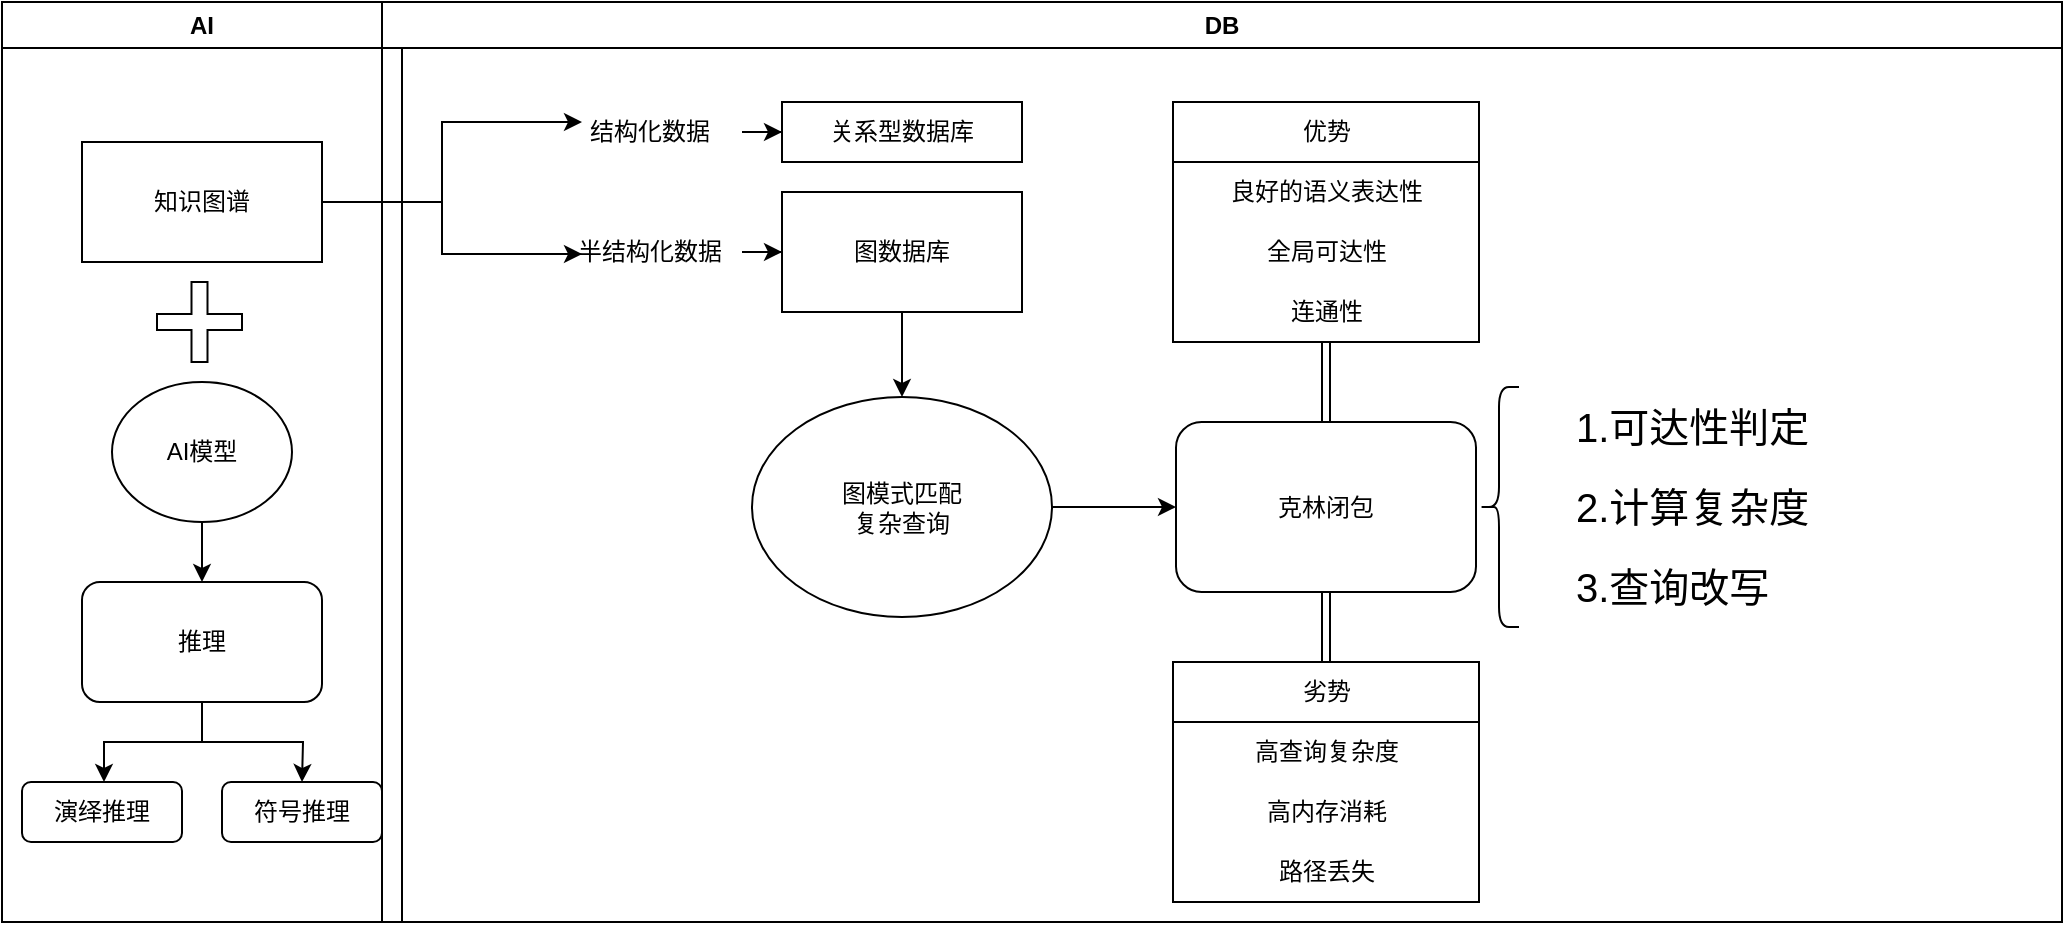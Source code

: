 <mxfile version="26.0.16">
  <diagram name="第 1 页" id="YGkIGhc8p6K3rBfSbEaT">
    <mxGraphModel dx="1434" dy="746" grid="1" gridSize="10" guides="1" tooltips="1" connect="1" arrows="1" fold="1" page="1" pageScale="1" pageWidth="827" pageHeight="1169" math="0" shadow="0">
      <root>
        <mxCell id="0" />
        <mxCell id="1" parent="0" />
        <mxCell id="_HnQ62RtuMs_b8dpjfm0-1" value="AI" style="swimlane;whiteSpace=wrap;html=1;" vertex="1" parent="1">
          <mxGeometry x="80" y="150" width="200" height="460" as="geometry" />
        </mxCell>
        <mxCell id="_HnQ62RtuMs_b8dpjfm0-5" value="知识图谱" style="rounded=0;whiteSpace=wrap;html=1;" vertex="1" parent="_HnQ62RtuMs_b8dpjfm0-1">
          <mxGeometry x="40" y="70" width="120" height="60" as="geometry" />
        </mxCell>
        <mxCell id="_HnQ62RtuMs_b8dpjfm0-21" value="AI模型" style="ellipse;whiteSpace=wrap;html=1;" vertex="1" parent="_HnQ62RtuMs_b8dpjfm0-1">
          <mxGeometry x="55" y="190" width="90" height="70" as="geometry" />
        </mxCell>
        <mxCell id="_HnQ62RtuMs_b8dpjfm0-23" value="" style="shape=cross;whiteSpace=wrap;html=1;" vertex="1" parent="_HnQ62RtuMs_b8dpjfm0-1">
          <mxGeometry x="77.5" y="140" width="42.5" height="40" as="geometry" />
        </mxCell>
        <mxCell id="_HnQ62RtuMs_b8dpjfm0-27" style="edgeStyle=orthogonalEdgeStyle;rounded=0;orthogonalLoop=1;jettySize=auto;html=1;" edge="1" parent="_HnQ62RtuMs_b8dpjfm0-1" source="_HnQ62RtuMs_b8dpjfm0-25">
          <mxGeometry relative="1" as="geometry">
            <mxPoint x="150" y="390" as="targetPoint" />
          </mxGeometry>
        </mxCell>
        <mxCell id="_HnQ62RtuMs_b8dpjfm0-25" value="推理" style="rounded=1;whiteSpace=wrap;html=1;" vertex="1" parent="_HnQ62RtuMs_b8dpjfm0-1">
          <mxGeometry x="40" y="290" width="120" height="60" as="geometry" />
        </mxCell>
        <mxCell id="_HnQ62RtuMs_b8dpjfm0-24" style="edgeStyle=orthogonalEdgeStyle;rounded=0;orthogonalLoop=1;jettySize=auto;html=1;" edge="1" parent="_HnQ62RtuMs_b8dpjfm0-1" source="_HnQ62RtuMs_b8dpjfm0-21" target="_HnQ62RtuMs_b8dpjfm0-25">
          <mxGeometry relative="1" as="geometry">
            <mxPoint x="100" y="300" as="targetPoint" />
          </mxGeometry>
        </mxCell>
        <mxCell id="_HnQ62RtuMs_b8dpjfm0-28" value="演绎推理" style="rounded=1;whiteSpace=wrap;html=1;" vertex="1" parent="_HnQ62RtuMs_b8dpjfm0-1">
          <mxGeometry x="10" y="390" width="80" height="30" as="geometry" />
        </mxCell>
        <mxCell id="_HnQ62RtuMs_b8dpjfm0-26" style="edgeStyle=orthogonalEdgeStyle;rounded=0;orthogonalLoop=1;jettySize=auto;html=1;" edge="1" parent="_HnQ62RtuMs_b8dpjfm0-1" source="_HnQ62RtuMs_b8dpjfm0-25" target="_HnQ62RtuMs_b8dpjfm0-28">
          <mxGeometry relative="1" as="geometry">
            <mxPoint x="50" y="390" as="targetPoint" />
            <Array as="points">
              <mxPoint x="100" y="370" />
              <mxPoint x="51" y="370" />
            </Array>
          </mxGeometry>
        </mxCell>
        <mxCell id="_HnQ62RtuMs_b8dpjfm0-38" value="符号推理" style="rounded=1;whiteSpace=wrap;html=1;" vertex="1" parent="_HnQ62RtuMs_b8dpjfm0-1">
          <mxGeometry x="110" y="390" width="80" height="30" as="geometry" />
        </mxCell>
        <mxCell id="_HnQ62RtuMs_b8dpjfm0-2" value="DB" style="swimlane;whiteSpace=wrap;html=1;align=center;" vertex="1" parent="1">
          <mxGeometry x="270" y="150" width="840" height="460" as="geometry" />
        </mxCell>
        <mxCell id="_HnQ62RtuMs_b8dpjfm0-14" style="edgeStyle=orthogonalEdgeStyle;rounded=0;orthogonalLoop=1;jettySize=auto;html=1;entryX=0;entryY=0.5;entryDx=0;entryDy=0;" edge="1" parent="_HnQ62RtuMs_b8dpjfm0-2" source="_HnQ62RtuMs_b8dpjfm0-10" target="_HnQ62RtuMs_b8dpjfm0-12">
          <mxGeometry relative="1" as="geometry" />
        </mxCell>
        <mxCell id="_HnQ62RtuMs_b8dpjfm0-10" value="结构化数据" style="text;html=1;align=center;verticalAlign=middle;whiteSpace=wrap;rounded=0;" vertex="1" parent="_HnQ62RtuMs_b8dpjfm0-2">
          <mxGeometry x="84" y="50" width="100" height="30" as="geometry" />
        </mxCell>
        <mxCell id="_HnQ62RtuMs_b8dpjfm0-16" style="edgeStyle=orthogonalEdgeStyle;rounded=0;orthogonalLoop=1;jettySize=auto;html=1;entryX=0;entryY=0.5;entryDx=0;entryDy=0;" edge="1" parent="_HnQ62RtuMs_b8dpjfm0-2" source="_HnQ62RtuMs_b8dpjfm0-11" target="_HnQ62RtuMs_b8dpjfm0-15">
          <mxGeometry relative="1" as="geometry" />
        </mxCell>
        <mxCell id="_HnQ62RtuMs_b8dpjfm0-11" value="半结构化数据" style="text;html=1;align=center;verticalAlign=middle;whiteSpace=wrap;rounded=0;" vertex="1" parent="_HnQ62RtuMs_b8dpjfm0-2">
          <mxGeometry x="84" y="110" width="100" height="30" as="geometry" />
        </mxCell>
        <mxCell id="_HnQ62RtuMs_b8dpjfm0-12" value="关系型数据库" style="rounded=0;whiteSpace=wrap;html=1;" vertex="1" parent="_HnQ62RtuMs_b8dpjfm0-2">
          <mxGeometry x="200" y="50" width="120" height="30" as="geometry" />
        </mxCell>
        <mxCell id="_HnQ62RtuMs_b8dpjfm0-18" style="edgeStyle=orthogonalEdgeStyle;rounded=0;orthogonalLoop=1;jettySize=auto;html=1;exitX=0.5;exitY=1;exitDx=0;exitDy=0;entryX=0.5;entryY=0;entryDx=0;entryDy=0;" edge="1" parent="_HnQ62RtuMs_b8dpjfm0-2" source="_HnQ62RtuMs_b8dpjfm0-15" target="_HnQ62RtuMs_b8dpjfm0-17">
          <mxGeometry relative="1" as="geometry" />
        </mxCell>
        <mxCell id="_HnQ62RtuMs_b8dpjfm0-15" value="图数据库" style="rounded=0;whiteSpace=wrap;html=1;" vertex="1" parent="_HnQ62RtuMs_b8dpjfm0-2">
          <mxGeometry x="200" y="95" width="120" height="60" as="geometry" />
        </mxCell>
        <mxCell id="_HnQ62RtuMs_b8dpjfm0-41" style="edgeStyle=orthogonalEdgeStyle;rounded=0;orthogonalLoop=1;jettySize=auto;html=1;" edge="1" parent="_HnQ62RtuMs_b8dpjfm0-2" source="_HnQ62RtuMs_b8dpjfm0-17" target="_HnQ62RtuMs_b8dpjfm0-40">
          <mxGeometry relative="1" as="geometry" />
        </mxCell>
        <mxCell id="_HnQ62RtuMs_b8dpjfm0-17" value="图模式匹配&lt;div&gt;复杂查询&lt;/div&gt;" style="ellipse;whiteSpace=wrap;html=1;" vertex="1" parent="_HnQ62RtuMs_b8dpjfm0-2">
          <mxGeometry x="185" y="197.5" width="150" height="110" as="geometry" />
        </mxCell>
        <mxCell id="_HnQ62RtuMs_b8dpjfm0-40" value="克林闭包" style="rounded=1;whiteSpace=wrap;html=1;" vertex="1" parent="_HnQ62RtuMs_b8dpjfm0-2">
          <mxGeometry x="397" y="210" width="150" height="85" as="geometry" />
        </mxCell>
        <mxCell id="_HnQ62RtuMs_b8dpjfm0-84" value="" style="edgeStyle=orthogonalEdgeStyle;rounded=0;orthogonalLoop=1;jettySize=auto;html=1;shape=link;" edge="1" parent="_HnQ62RtuMs_b8dpjfm0-2" source="_HnQ62RtuMs_b8dpjfm0-50" target="_HnQ62RtuMs_b8dpjfm0-40">
          <mxGeometry relative="1" as="geometry" />
        </mxCell>
        <mxCell id="_HnQ62RtuMs_b8dpjfm0-50" value="优势" style="swimlane;fontStyle=0;childLayout=stackLayout;horizontal=1;startSize=30;horizontalStack=0;resizeParent=1;resizeParentMax=0;resizeLast=0;collapsible=1;marginBottom=0;whiteSpace=wrap;html=1;" vertex="1" parent="_HnQ62RtuMs_b8dpjfm0-2">
          <mxGeometry x="395.5" y="50" width="153" height="120" as="geometry" />
        </mxCell>
        <mxCell id="_HnQ62RtuMs_b8dpjfm0-51" value="良好的语义表达性" style="text;strokeColor=none;fillColor=none;align=center;verticalAlign=middle;spacingLeft=4;spacingRight=4;overflow=hidden;points=[[0,0.5],[1,0.5]];portConstraint=eastwest;rotatable=0;whiteSpace=wrap;html=1;" vertex="1" parent="_HnQ62RtuMs_b8dpjfm0-50">
          <mxGeometry y="30" width="153" height="30" as="geometry" />
        </mxCell>
        <mxCell id="_HnQ62RtuMs_b8dpjfm0-52" value="全局可达性" style="text;strokeColor=none;fillColor=none;align=center;verticalAlign=middle;spacingLeft=4;spacingRight=4;overflow=hidden;points=[[0,0.5],[1,0.5]];portConstraint=eastwest;rotatable=0;whiteSpace=wrap;html=1;" vertex="1" parent="_HnQ62RtuMs_b8dpjfm0-50">
          <mxGeometry y="60" width="153" height="30" as="geometry" />
        </mxCell>
        <mxCell id="_HnQ62RtuMs_b8dpjfm0-53" value="连通性" style="text;strokeColor=none;fillColor=none;align=center;verticalAlign=middle;spacingLeft=4;spacingRight=4;overflow=hidden;points=[[0,0.5],[1,0.5]];portConstraint=eastwest;rotatable=0;whiteSpace=wrap;html=1;" vertex="1" parent="_HnQ62RtuMs_b8dpjfm0-50">
          <mxGeometry y="90" width="153" height="30" as="geometry" />
        </mxCell>
        <mxCell id="_HnQ62RtuMs_b8dpjfm0-85" style="rounded=0;orthogonalLoop=1;jettySize=auto;html=1;entryX=0.5;entryY=1;entryDx=0;entryDy=0;shape=link;" edge="1" parent="_HnQ62RtuMs_b8dpjfm0-2" source="_HnQ62RtuMs_b8dpjfm0-69" target="_HnQ62RtuMs_b8dpjfm0-40">
          <mxGeometry relative="1" as="geometry" />
        </mxCell>
        <mxCell id="_HnQ62RtuMs_b8dpjfm0-69" value="劣势" style="swimlane;fontStyle=0;childLayout=stackLayout;horizontal=1;startSize=30;horizontalStack=0;resizeParent=1;resizeParentMax=0;resizeLast=0;collapsible=1;marginBottom=0;whiteSpace=wrap;html=1;" vertex="1" parent="_HnQ62RtuMs_b8dpjfm0-2">
          <mxGeometry x="395.5" y="330" width="153" height="120" as="geometry" />
        </mxCell>
        <mxCell id="_HnQ62RtuMs_b8dpjfm0-70" value="高查询复杂度" style="text;strokeColor=none;fillColor=none;align=center;verticalAlign=middle;spacingLeft=4;spacingRight=4;overflow=hidden;points=[[0,0.5],[1,0.5]];portConstraint=eastwest;rotatable=0;whiteSpace=wrap;html=1;" vertex="1" parent="_HnQ62RtuMs_b8dpjfm0-69">
          <mxGeometry y="30" width="153" height="30" as="geometry" />
        </mxCell>
        <mxCell id="_HnQ62RtuMs_b8dpjfm0-72" value="高内存消耗" style="text;strokeColor=none;fillColor=none;align=center;verticalAlign=middle;spacingLeft=4;spacingRight=4;overflow=hidden;points=[[0,0.5],[1,0.5]];portConstraint=eastwest;rotatable=0;whiteSpace=wrap;html=1;" vertex="1" parent="_HnQ62RtuMs_b8dpjfm0-69">
          <mxGeometry y="60" width="153" height="30" as="geometry" />
        </mxCell>
        <mxCell id="_HnQ62RtuMs_b8dpjfm0-71" value="路径丢失" style="text;strokeColor=none;fillColor=none;align=center;verticalAlign=middle;spacingLeft=4;spacingRight=4;overflow=hidden;points=[[0,0.5],[1,0.5]];portConstraint=eastwest;rotatable=0;whiteSpace=wrap;html=1;" vertex="1" parent="_HnQ62RtuMs_b8dpjfm0-69">
          <mxGeometry y="90" width="153" height="30" as="geometry" />
        </mxCell>
        <mxCell id="_HnQ62RtuMs_b8dpjfm0-81" value="" style="shape=curlyBracket;whiteSpace=wrap;html=1;rounded=1;labelPosition=left;verticalLabelPosition=middle;align=right;verticalAlign=middle;" vertex="1" parent="_HnQ62RtuMs_b8dpjfm0-2">
          <mxGeometry x="548.5" y="192.5" width="20" height="120" as="geometry" />
        </mxCell>
        <mxCell id="_HnQ62RtuMs_b8dpjfm0-88" value="" style="shape=table;startSize=0;container=1;collapsible=0;childLayout=tableLayout;fontSize=20;fillColor=none;strokeColor=none;" vertex="1" parent="_HnQ62RtuMs_b8dpjfm0-2">
          <mxGeometry x="590" y="192.5" width="170" height="117.5" as="geometry" />
        </mxCell>
        <mxCell id="_HnQ62RtuMs_b8dpjfm0-89" value="" style="shape=tableRow;horizontal=0;startSize=0;swimlaneHead=0;swimlaneBody=0;strokeColor=inherit;top=0;left=0;bottom=0;right=0;collapsible=0;dropTarget=0;fillColor=none;points=[[0,0.5],[1,0.5]];portConstraint=eastwest;fontSize=16;" vertex="1" parent="_HnQ62RtuMs_b8dpjfm0-88">
          <mxGeometry width="170" height="39" as="geometry" />
        </mxCell>
        <mxCell id="_HnQ62RtuMs_b8dpjfm0-90" value="1.可达性判定" style="shape=partialRectangle;html=1;whiteSpace=wrap;connectable=0;strokeColor=inherit;overflow=hidden;fillColor=none;top=0;left=0;bottom=0;right=0;pointerEvents=1;fontSize=20;align=left;spacingLeft=5;" vertex="1" parent="_HnQ62RtuMs_b8dpjfm0-89">
          <mxGeometry width="170" height="39" as="geometry">
            <mxRectangle width="170" height="39" as="alternateBounds" />
          </mxGeometry>
        </mxCell>
        <mxCell id="_HnQ62RtuMs_b8dpjfm0-91" value="" style="shape=tableRow;horizontal=0;startSize=0;swimlaneHead=0;swimlaneBody=0;strokeColor=inherit;top=0;left=0;bottom=0;right=0;collapsible=0;dropTarget=0;fillColor=none;points=[[0,0.5],[1,0.5]];portConstraint=eastwest;fontSize=16;" vertex="1" parent="_HnQ62RtuMs_b8dpjfm0-88">
          <mxGeometry y="39" width="170" height="41" as="geometry" />
        </mxCell>
        <mxCell id="_HnQ62RtuMs_b8dpjfm0-92" value="2.计算复杂度" style="shape=partialRectangle;html=1;whiteSpace=wrap;connectable=0;strokeColor=inherit;overflow=hidden;fillColor=none;top=0;left=0;bottom=0;right=0;pointerEvents=1;fontSize=20;align=left;spacingLeft=5;" vertex="1" parent="_HnQ62RtuMs_b8dpjfm0-91">
          <mxGeometry width="170" height="41" as="geometry">
            <mxRectangle width="170" height="41" as="alternateBounds" />
          </mxGeometry>
        </mxCell>
        <mxCell id="_HnQ62RtuMs_b8dpjfm0-93" value="" style="shape=tableRow;horizontal=0;startSize=0;swimlaneHead=0;swimlaneBody=0;strokeColor=inherit;top=0;left=0;bottom=0;right=0;collapsible=0;dropTarget=0;fillColor=none;points=[[0,0.5],[1,0.5]];portConstraint=eastwest;fontSize=16;" vertex="1" parent="_HnQ62RtuMs_b8dpjfm0-88">
          <mxGeometry y="80" width="170" height="38" as="geometry" />
        </mxCell>
        <mxCell id="_HnQ62RtuMs_b8dpjfm0-94" value="3.查询改写" style="shape=partialRectangle;html=1;whiteSpace=wrap;connectable=0;strokeColor=inherit;overflow=hidden;fillColor=none;top=0;left=0;bottom=0;right=0;pointerEvents=1;fontSize=20;align=left;spacingLeft=5;" vertex="1" parent="_HnQ62RtuMs_b8dpjfm0-93">
          <mxGeometry width="170" height="38" as="geometry">
            <mxRectangle width="170" height="38" as="alternateBounds" />
          </mxGeometry>
        </mxCell>
        <mxCell id="_HnQ62RtuMs_b8dpjfm0-6" style="edgeStyle=orthogonalEdgeStyle;rounded=0;orthogonalLoop=1;jettySize=auto;html=1;" edge="1" parent="1" source="_HnQ62RtuMs_b8dpjfm0-5">
          <mxGeometry relative="1" as="geometry">
            <mxPoint x="370" y="210" as="targetPoint" />
            <Array as="points">
              <mxPoint x="300" y="250" />
              <mxPoint x="300" y="210" />
            </Array>
          </mxGeometry>
        </mxCell>
        <mxCell id="_HnQ62RtuMs_b8dpjfm0-9" style="edgeStyle=orthogonalEdgeStyle;rounded=0;orthogonalLoop=1;jettySize=auto;html=1;" edge="1" parent="1" source="_HnQ62RtuMs_b8dpjfm0-5">
          <mxGeometry relative="1" as="geometry">
            <mxPoint x="370" y="276" as="targetPoint" />
            <Array as="points">
              <mxPoint x="300" y="250" />
              <mxPoint x="300" y="276" />
            </Array>
          </mxGeometry>
        </mxCell>
      </root>
    </mxGraphModel>
  </diagram>
</mxfile>
